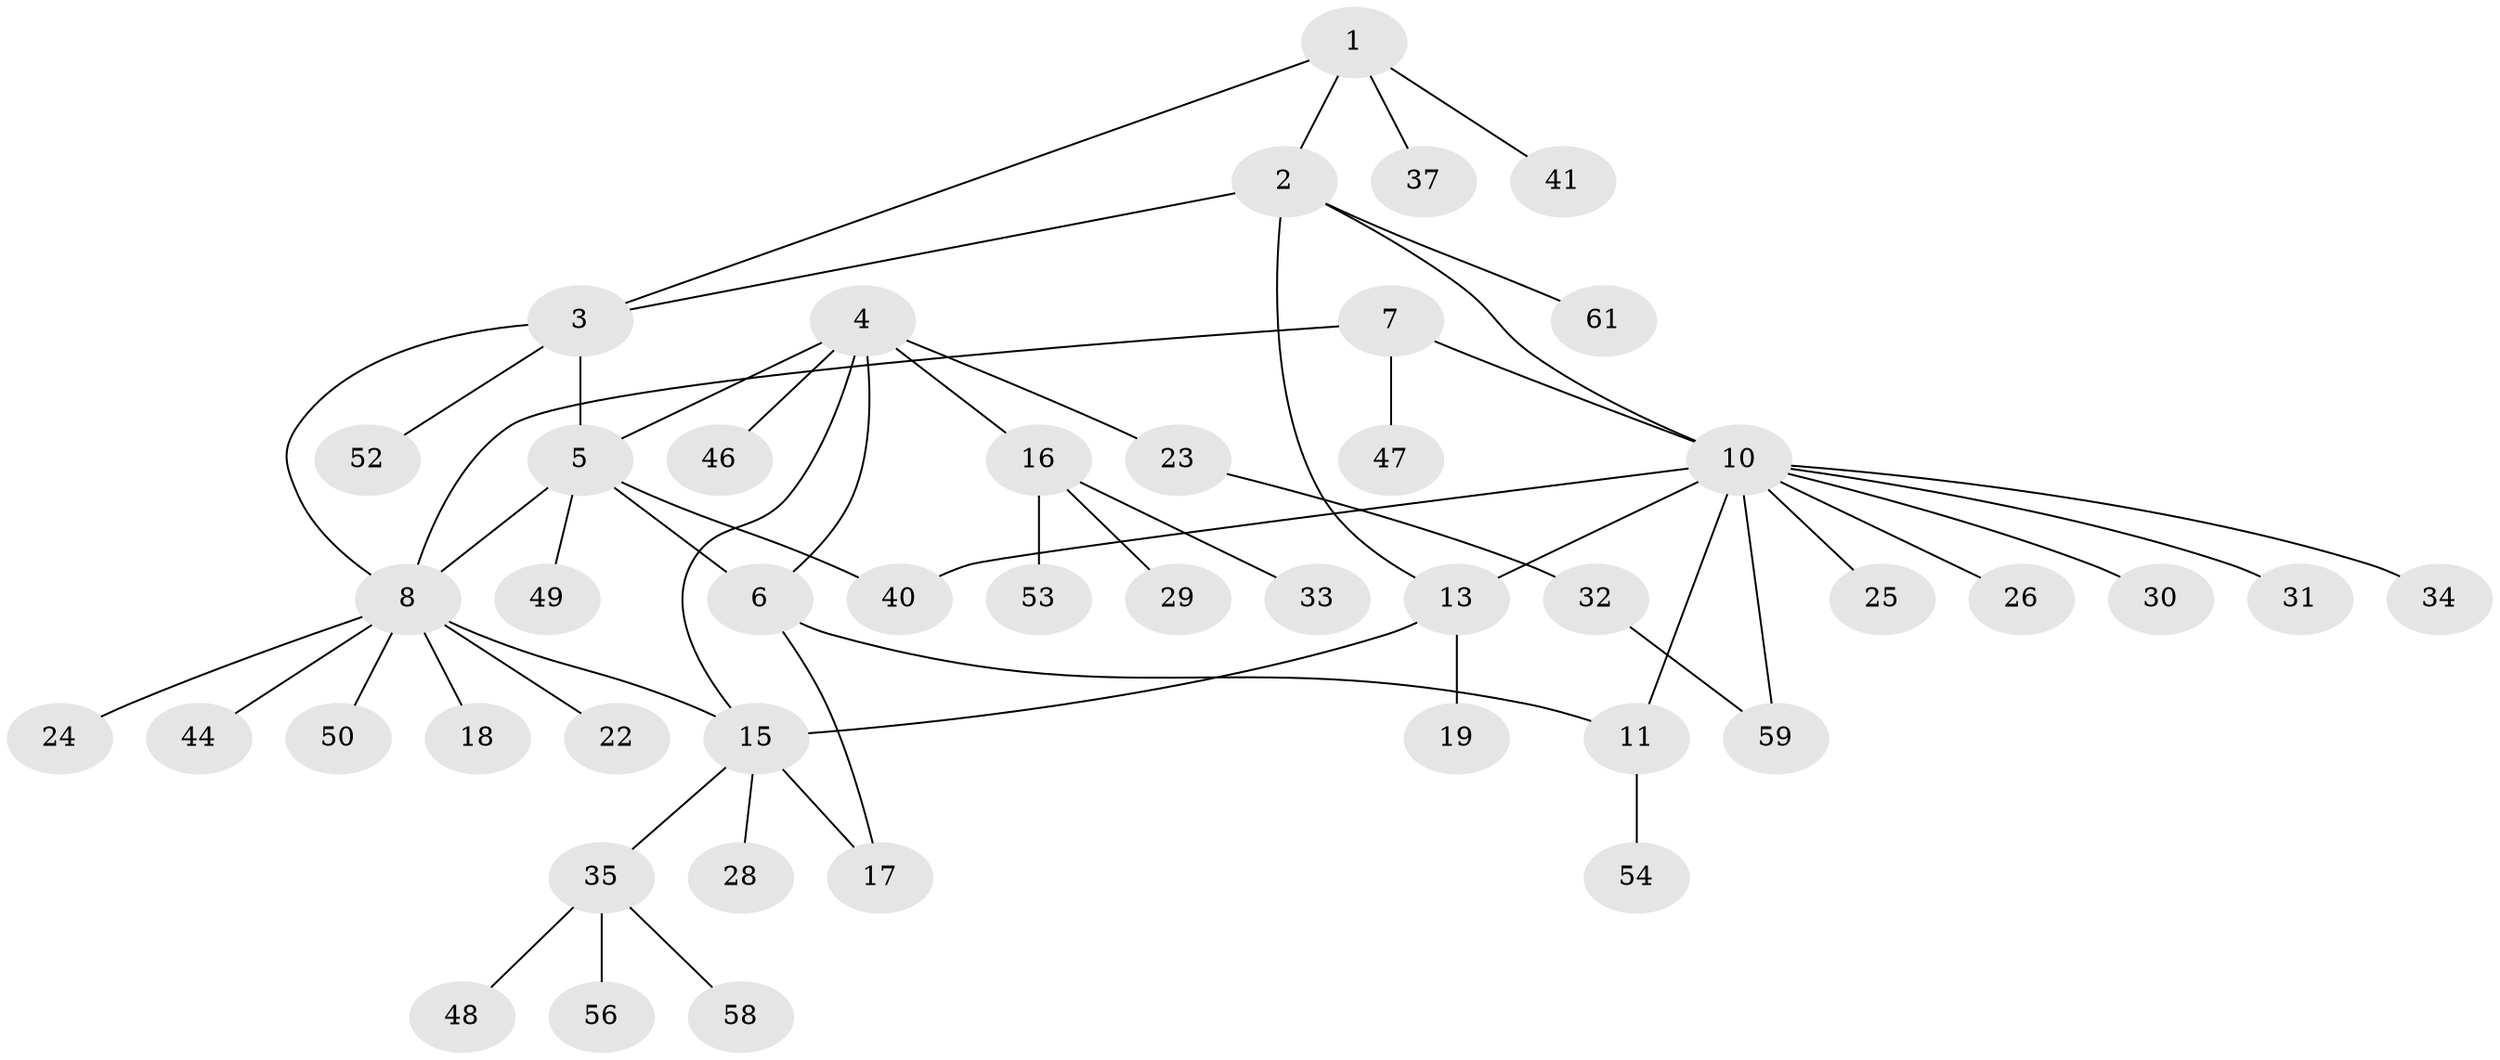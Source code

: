 // original degree distribution, {4: 0.09836065573770492, 6: 0.04918032786885246, 7: 0.03278688524590164, 5: 0.04918032786885246, 8: 0.01639344262295082, 10: 0.01639344262295082, 3: 0.01639344262295082, 2: 0.19672131147540983, 1: 0.5245901639344263}
// Generated by graph-tools (version 1.1) at 2025/42/03/06/25 10:42:12]
// undirected, 45 vertices, 55 edges
graph export_dot {
graph [start="1"]
  node [color=gray90,style=filled];
  1 [super="+39"];
  2 [super="+57"];
  3 [super="+36"];
  4 [super="+20"];
  5 [super="+38"];
  6 [super="+43"];
  7 [super="+60"];
  8 [super="+9"];
  10 [super="+12"];
  11;
  13 [super="+14"];
  15 [super="+21"];
  16 [super="+27"];
  17;
  18;
  19;
  22;
  23;
  24;
  25;
  26;
  28;
  29;
  30;
  31;
  32;
  33;
  34;
  35 [super="+51"];
  37 [super="+42"];
  40;
  41 [super="+45"];
  44;
  46;
  47;
  48 [super="+55"];
  49;
  50;
  52;
  53;
  54;
  56;
  58;
  59;
  61;
  1 -- 2;
  1 -- 3;
  1 -- 37;
  1 -- 41;
  2 -- 3;
  2 -- 61;
  2 -- 13;
  2 -- 10;
  3 -- 5;
  3 -- 8;
  3 -- 52;
  4 -- 5;
  4 -- 6;
  4 -- 15;
  4 -- 16;
  4 -- 23;
  4 -- 46;
  5 -- 6;
  5 -- 8;
  5 -- 40;
  5 -- 49;
  6 -- 11;
  6 -- 17;
  7 -- 8 [weight=2];
  7 -- 10;
  7 -- 47;
  8 -- 44;
  8 -- 15;
  8 -- 18;
  8 -- 50;
  8 -- 22;
  8 -- 24;
  10 -- 11 [weight=2];
  10 -- 13;
  10 -- 25;
  10 -- 26;
  10 -- 31;
  10 -- 34;
  10 -- 40;
  10 -- 59;
  10 -- 30;
  11 -- 54;
  13 -- 15 [weight=2];
  13 -- 19;
  15 -- 17;
  15 -- 35;
  15 -- 28;
  16 -- 33;
  16 -- 53;
  16 -- 29;
  23 -- 32;
  32 -- 59;
  35 -- 48;
  35 -- 56;
  35 -- 58;
}

